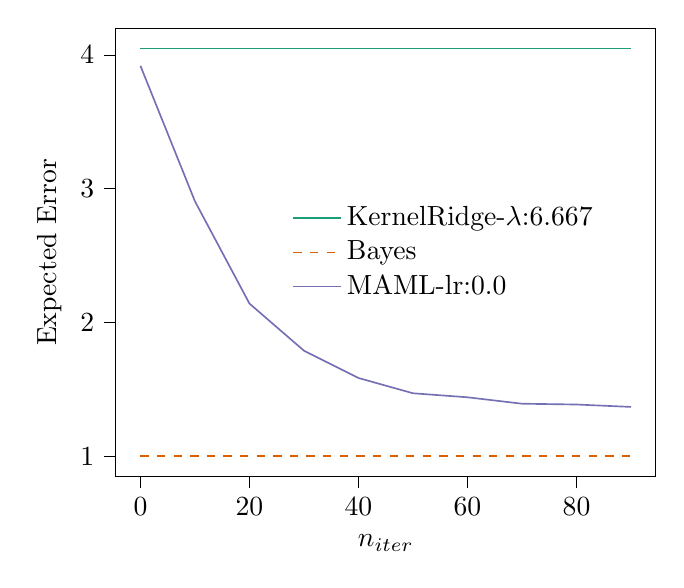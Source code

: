 % This file was created with tikzplotlib v0.10.1.
\begin{tikzpicture}

\definecolor{chocolate217952}{RGB}{217,95,2}
\definecolor{darkcyan27158119}{RGB}{27,158,119}
\definecolor{darkgray176}{RGB}{176,176,176}
\definecolor{lightslategray117112179}{RGB}{117,112,179}

\begin{axis}[
legend cell align={left},
legend style={fill opacity=0.8, draw opacity=1, text opacity=1, at={(0.91,0.5)}, anchor=east, draw=none},
tick align=outside,
tick pos=left,
x grid style={darkgray176},
xlabel={\(\displaystyle n_{iter}\)},
xmin=-4.5, xmax=94.5,
xtick style={color=black},
y grid style={darkgray176},
ylabel={Expected Error},
ymin=0.85, ymax=4.199,
ytick style={color=black}
]
\addplot [semithick, darkcyan27158119]
table {%
0 4.047
10 4.047
20 4.047
30 4.047
40 4.047
50 4.047
60 4.047
70 4.047
80 4.047
90 4.047
};
\addlegendentry{KernelRidge-$\lambda$:6.667}
\addplot [semithick, chocolate217952, dashed]
table {%
0 1.002
10 1.002
20 1.002
30 1.002
40 1.002
50 1.002
60 1.002
70 1.002
80 1.002
90 1.002
};
\addlegendentry{Bayes}
\addplot [semithick, lightslategray117112179]
table {%
0 3.918
10 2.906
20 2.142
30 1.79
40 1.586
50 1.472
60 1.442
70 1.394
80 1.388
90 1.37
};
\addlegendentry{MAML-lr:0.0}
\end{axis}

\end{tikzpicture}
